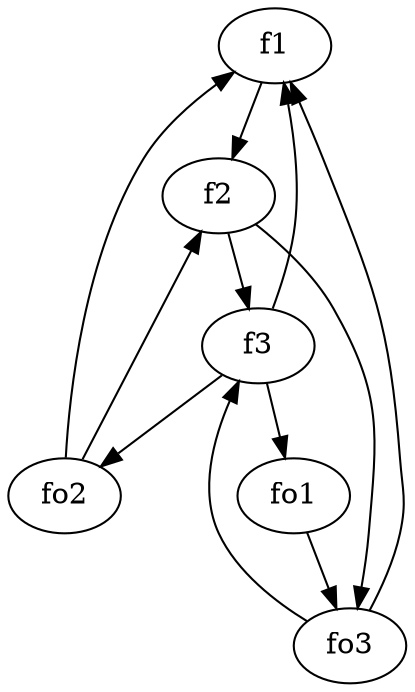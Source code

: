 strict digraph  {
f1;
f2;
f3;
fo1;
fo2;
fo3;
f1 -> f2  [weight=2];
f2 -> f3  [weight=2];
f2 -> fo3  [weight=2];
f3 -> f1  [weight=2];
f3 -> fo1  [weight=2];
f3 -> fo2  [weight=2];
fo1 -> fo3  [weight=2];
fo2 -> f1  [weight=2];
fo2 -> f2  [weight=2];
fo3 -> f1  [weight=2];
fo3 -> f3  [weight=2];
}
